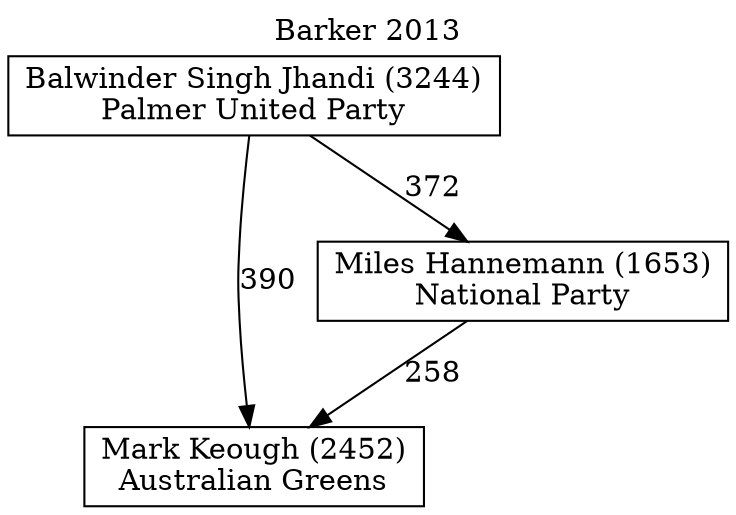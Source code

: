 // House preference flow
digraph "Mark Keough (2452)_Barker_2013" {
	graph [label="Barker 2013" labelloc=t mclimit=10]
	node [shape=box]
	"Balwinder Singh Jhandi (3244)" [label="Balwinder Singh Jhandi (3244)
Palmer United Party"]
	"Mark Keough (2452)" [label="Mark Keough (2452)
Australian Greens"]
	"Miles Hannemann (1653)" [label="Miles Hannemann (1653)
National Party"]
	"Balwinder Singh Jhandi (3244)" -> "Mark Keough (2452)" [label=390]
	"Balwinder Singh Jhandi (3244)" -> "Miles Hannemann (1653)" [label=372]
	"Miles Hannemann (1653)" -> "Mark Keough (2452)" [label=258]
}
